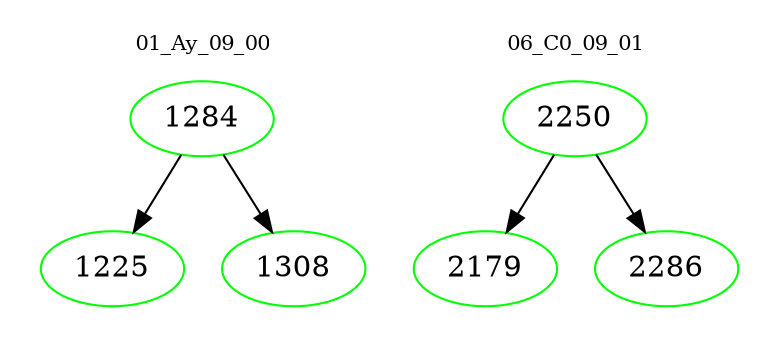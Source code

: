 digraph{
subgraph cluster_0 {
color = white
label = "01_Ay_09_00";
fontsize=10;
T0_1284 [label="1284", color="green"]
T0_1284 -> T0_1225 [color="black"]
T0_1225 [label="1225", color="green"]
T0_1284 -> T0_1308 [color="black"]
T0_1308 [label="1308", color="green"]
}
subgraph cluster_1 {
color = white
label = "06_C0_09_01";
fontsize=10;
T1_2250 [label="2250", color="green"]
T1_2250 -> T1_2179 [color="black"]
T1_2179 [label="2179", color="green"]
T1_2250 -> T1_2286 [color="black"]
T1_2286 [label="2286", color="green"]
}
}
